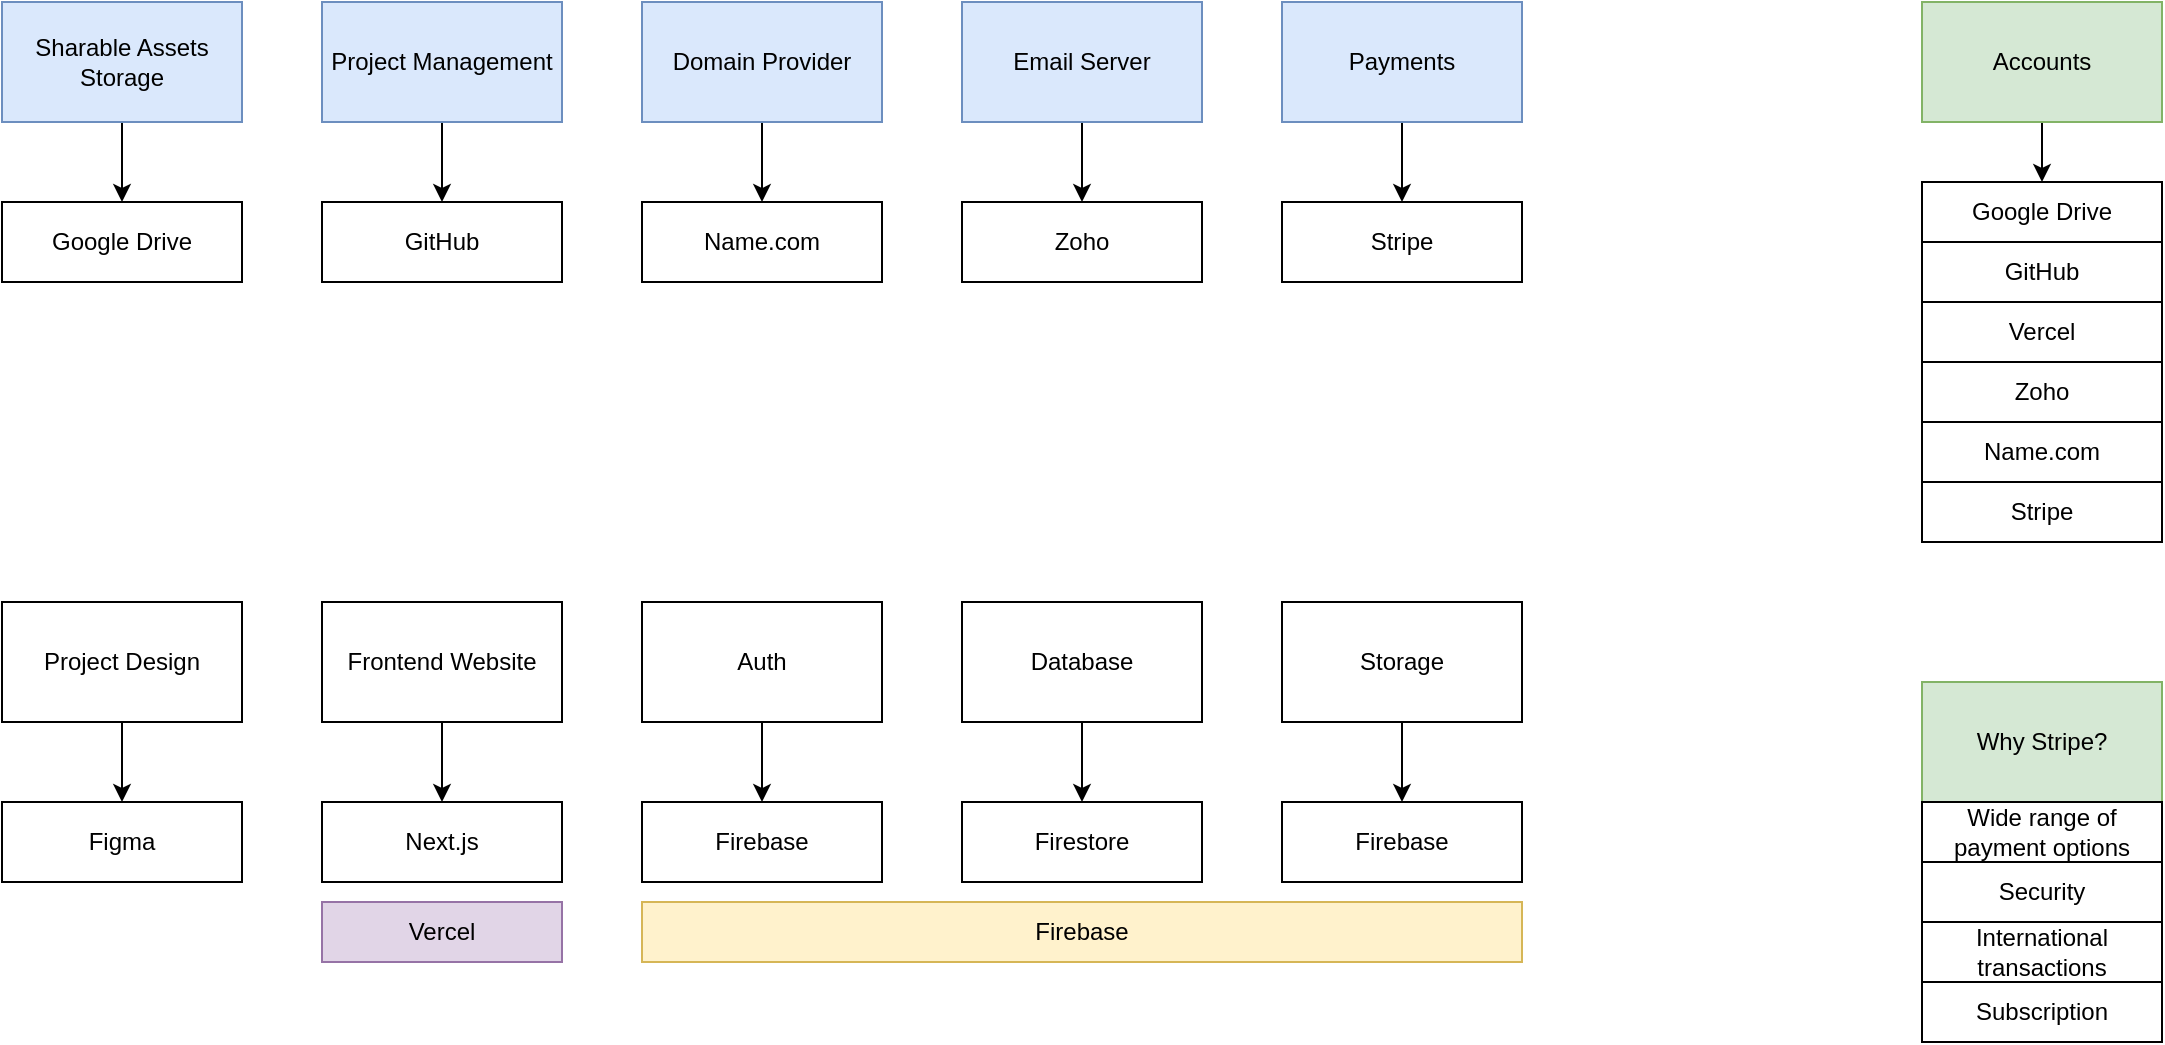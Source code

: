<mxfile version="20.5.3" type="embed" pages="3"><diagram name="Overview" id="gG1lqv6U2jXl63OUkvMO"><mxGraphModel dx="1249" dy="773" grid="1" gridSize="10" guides="1" tooltips="1" connect="1" arrows="1" fold="1" page="1" pageScale="1" pageWidth="1169" pageHeight="827" math="0" shadow="0"><root><mxCell id="0"/><mxCell id="1" parent="0"/><mxCell id="xpXYeLpPasuY5tHNDwhU-11" style="edgeStyle=orthogonalEdgeStyle;rounded=0;orthogonalLoop=1;jettySize=auto;html=1;entryX=0.5;entryY=0;entryDx=0;entryDy=0;" parent="1" source="xpXYeLpPasuY5tHNDwhU-1" target="xpXYeLpPasuY5tHNDwhU-10" edge="1"><mxGeometry relative="1" as="geometry"/></mxCell><mxCell id="xpXYeLpPasuY5tHNDwhU-1" value="Sharable Assets Storage" style="rounded=0;whiteSpace=wrap;html=1;fillColor=#dae8fc;strokeColor=#6c8ebf;" parent="1" vertex="1"><mxGeometry x="40" y="60" width="120" height="60" as="geometry"/></mxCell><mxCell id="xpXYeLpPasuY5tHNDwhU-4" value="" style="edgeStyle=orthogonalEdgeStyle;rounded=0;orthogonalLoop=1;jettySize=auto;html=1;" parent="1" source="xpXYeLpPasuY5tHNDwhU-2" target="xpXYeLpPasuY5tHNDwhU-3" edge="1"><mxGeometry relative="1" as="geometry"/></mxCell><mxCell id="xpXYeLpPasuY5tHNDwhU-2" value="Frontend Website" style="rounded=0;whiteSpace=wrap;html=1;" parent="1" vertex="1"><mxGeometry x="200" y="360" width="120" height="60" as="geometry"/></mxCell><mxCell id="xpXYeLpPasuY5tHNDwhU-3" value="Next.js" style="rounded=0;whiteSpace=wrap;html=1;" parent="1" vertex="1"><mxGeometry x="200" y="460" width="120" height="40" as="geometry"/></mxCell><mxCell id="xpXYeLpPasuY5tHNDwhU-10" value="Google Drive" style="rounded=0;whiteSpace=wrap;html=1;" parent="1" vertex="1"><mxGeometry x="40" y="160" width="120" height="40" as="geometry"/></mxCell><mxCell id="xpXYeLpPasuY5tHNDwhU-14" value="" style="edgeStyle=orthogonalEdgeStyle;rounded=0;orthogonalLoop=1;jettySize=auto;html=1;" parent="1" source="xpXYeLpPasuY5tHNDwhU-12" target="xpXYeLpPasuY5tHNDwhU-13" edge="1"><mxGeometry relative="1" as="geometry"/></mxCell><mxCell id="xpXYeLpPasuY5tHNDwhU-12" value="Database" style="rounded=0;whiteSpace=wrap;html=1;" parent="1" vertex="1"><mxGeometry x="520" y="360" width="120" height="60" as="geometry"/></mxCell><mxCell id="xpXYeLpPasuY5tHNDwhU-13" value="Firestore" style="rounded=0;whiteSpace=wrap;html=1;" parent="1" vertex="1"><mxGeometry x="520" y="460" width="120" height="40" as="geometry"/></mxCell><mxCell id="xpXYeLpPasuY5tHNDwhU-16" value="" style="edgeStyle=orthogonalEdgeStyle;rounded=0;orthogonalLoop=1;jettySize=auto;html=1;" parent="1" source="xpXYeLpPasuY5tHNDwhU-17" target="xpXYeLpPasuY5tHNDwhU-18" edge="1"><mxGeometry relative="1" as="geometry"/></mxCell><mxCell id="xpXYeLpPasuY5tHNDwhU-17" value="Auth" style="rounded=0;whiteSpace=wrap;html=1;" parent="1" vertex="1"><mxGeometry x="360" y="360" width="120" height="60" as="geometry"/></mxCell><mxCell id="xpXYeLpPasuY5tHNDwhU-18" value="Firebase" style="rounded=0;whiteSpace=wrap;html=1;" parent="1" vertex="1"><mxGeometry x="360" y="460" width="120" height="40" as="geometry"/></mxCell><mxCell id="xpXYeLpPasuY5tHNDwhU-21" style="edgeStyle=orthogonalEdgeStyle;rounded=0;orthogonalLoop=1;jettySize=auto;html=1;entryX=0.5;entryY=0;entryDx=0;entryDy=0;" parent="1" source="xpXYeLpPasuY5tHNDwhU-19" target="xpXYeLpPasuY5tHNDwhU-20" edge="1"><mxGeometry relative="1" as="geometry"/></mxCell><mxCell id="xpXYeLpPasuY5tHNDwhU-19" value="Payments" style="rounded=0;whiteSpace=wrap;html=1;fillColor=#dae8fc;strokeColor=#6c8ebf;" parent="1" vertex="1"><mxGeometry x="680" y="60" width="120" height="60" as="geometry"/></mxCell><mxCell id="xpXYeLpPasuY5tHNDwhU-20" value="Stripe" style="rounded=0;whiteSpace=wrap;html=1;" parent="1" vertex="1"><mxGeometry x="680" y="160" width="120" height="40" as="geometry"/></mxCell><mxCell id="xpXYeLpPasuY5tHNDwhU-22" value="Firebase" style="rounded=0;whiteSpace=wrap;html=1;fillColor=#fff2cc;strokeColor=#d6b656;" parent="1" vertex="1"><mxGeometry x="360" y="510" width="440" height="30" as="geometry"/></mxCell><mxCell id="xpXYeLpPasuY5tHNDwhU-25" style="edgeStyle=orthogonalEdgeStyle;rounded=0;orthogonalLoop=1;jettySize=auto;html=1;entryX=0.5;entryY=0;entryDx=0;entryDy=0;" parent="1" source="xpXYeLpPasuY5tHNDwhU-23" target="xpXYeLpPasuY5tHNDwhU-24" edge="1"><mxGeometry relative="1" as="geometry"/></mxCell><mxCell id="xpXYeLpPasuY5tHNDwhU-23" value="Project Management" style="rounded=0;whiteSpace=wrap;html=1;fillColor=#dae8fc;strokeColor=#6c8ebf;" parent="1" vertex="1"><mxGeometry x="200" y="60" width="120" height="60" as="geometry"/></mxCell><mxCell id="xpXYeLpPasuY5tHNDwhU-24" value="GitHub" style="rounded=0;whiteSpace=wrap;html=1;" parent="1" vertex="1"><mxGeometry x="200" y="160" width="120" height="40" as="geometry"/></mxCell><mxCell id="xpXYeLpPasuY5tHNDwhU-26" value="Vercel" style="rounded=0;whiteSpace=wrap;html=1;fillColor=#e1d5e7;strokeColor=#9673a6;" parent="1" vertex="1"><mxGeometry x="200" y="510" width="120" height="30" as="geometry"/></mxCell><mxCell id="xpXYeLpPasuY5tHNDwhU-31" style="edgeStyle=orthogonalEdgeStyle;rounded=0;orthogonalLoop=1;jettySize=auto;html=1;entryX=0.5;entryY=0;entryDx=0;entryDy=0;" parent="1" source="xpXYeLpPasuY5tHNDwhU-27" target="xpXYeLpPasuY5tHNDwhU-28" edge="1"><mxGeometry relative="1" as="geometry"/></mxCell><mxCell id="xpXYeLpPasuY5tHNDwhU-27" value="Accounts" style="rounded=0;whiteSpace=wrap;html=1;fillColor=#d5e8d4;strokeColor=#82b366;" parent="1" vertex="1"><mxGeometry x="1000" y="60" width="120" height="60" as="geometry"/></mxCell><mxCell id="xpXYeLpPasuY5tHNDwhU-28" value="Google Drive" style="rounded=0;whiteSpace=wrap;html=1;" parent="1" vertex="1"><mxGeometry x="1000" y="150" width="120" height="30" as="geometry"/></mxCell><mxCell id="xpXYeLpPasuY5tHNDwhU-29" value="GitHub" style="rounded=0;whiteSpace=wrap;html=1;" parent="1" vertex="1"><mxGeometry x="1000" y="180" width="120" height="30" as="geometry"/></mxCell><mxCell id="xpXYeLpPasuY5tHNDwhU-30" value="Vercel" style="rounded=0;whiteSpace=wrap;html=1;" parent="1" vertex="1"><mxGeometry x="1000" y="210" width="120" height="30" as="geometry"/></mxCell><mxCell id="xpXYeLpPasuY5tHNDwhU-32" style="edgeStyle=orthogonalEdgeStyle;rounded=0;orthogonalLoop=1;jettySize=auto;html=1;entryX=0.5;entryY=0;entryDx=0;entryDy=0;" parent="1" source="xpXYeLpPasuY5tHNDwhU-33" target="xpXYeLpPasuY5tHNDwhU-34" edge="1"><mxGeometry relative="1" as="geometry"/></mxCell><mxCell id="xpXYeLpPasuY5tHNDwhU-33" value="Project Design" style="rounded=0;whiteSpace=wrap;html=1;" parent="1" vertex="1"><mxGeometry x="40" y="360" width="120" height="60" as="geometry"/></mxCell><mxCell id="xpXYeLpPasuY5tHNDwhU-34" value="Figma" style="rounded=0;whiteSpace=wrap;html=1;" parent="1" vertex="1"><mxGeometry x="40" y="460" width="120" height="40" as="geometry"/></mxCell><mxCell id="xpXYeLpPasuY5tHNDwhU-36" style="edgeStyle=orthogonalEdgeStyle;rounded=0;orthogonalLoop=1;jettySize=auto;html=1;entryX=0.5;entryY=0;entryDx=0;entryDy=0;" parent="1" source="xpXYeLpPasuY5tHNDwhU-37" target="xpXYeLpPasuY5tHNDwhU-38" edge="1"><mxGeometry relative="1" as="geometry"/></mxCell><mxCell id="xpXYeLpPasuY5tHNDwhU-37" value="Email Server" style="rounded=0;whiteSpace=wrap;html=1;fillColor=#dae8fc;strokeColor=#6c8ebf;" parent="1" vertex="1"><mxGeometry x="520" y="60" width="120" height="60" as="geometry"/></mxCell><mxCell id="xpXYeLpPasuY5tHNDwhU-38" value="Zoho" style="rounded=0;whiteSpace=wrap;html=1;" parent="1" vertex="1"><mxGeometry x="520" y="160" width="120" height="40" as="geometry"/></mxCell><mxCell id="xpXYeLpPasuY5tHNDwhU-39" value="Zoho" style="rounded=0;whiteSpace=wrap;html=1;" parent="1" vertex="1"><mxGeometry x="1000" y="240" width="120" height="30" as="geometry"/></mxCell><mxCell id="xpXYeLpPasuY5tHNDwhU-42" style="edgeStyle=orthogonalEdgeStyle;rounded=0;orthogonalLoop=1;jettySize=auto;html=1;entryX=0.5;entryY=0;entryDx=0;entryDy=0;" parent="1" source="xpXYeLpPasuY5tHNDwhU-40" target="xpXYeLpPasuY5tHNDwhU-41" edge="1"><mxGeometry relative="1" as="geometry"/></mxCell><mxCell id="xpXYeLpPasuY5tHNDwhU-40" value="Domain Provider" style="rounded=0;whiteSpace=wrap;html=1;fillColor=#dae8fc;strokeColor=#6c8ebf;" parent="1" vertex="1"><mxGeometry x="360" y="60" width="120" height="60" as="geometry"/></mxCell><mxCell id="xpXYeLpPasuY5tHNDwhU-41" value="Name.com" style="rounded=0;whiteSpace=wrap;html=1;" parent="1" vertex="1"><mxGeometry x="360" y="160" width="120" height="40" as="geometry"/></mxCell><mxCell id="xpXYeLpPasuY5tHNDwhU-43" value="Name.com" style="rounded=0;whiteSpace=wrap;html=1;" parent="1" vertex="1"><mxGeometry x="1000" y="270" width="120" height="30" as="geometry"/></mxCell><mxCell id="xpXYeLpPasuY5tHNDwhU-44" value="" style="edgeStyle=orthogonalEdgeStyle;rounded=0;orthogonalLoop=1;jettySize=auto;html=1;" parent="1" source="xpXYeLpPasuY5tHNDwhU-45" target="xpXYeLpPasuY5tHNDwhU-46" edge="1"><mxGeometry relative="1" as="geometry"/></mxCell><mxCell id="xpXYeLpPasuY5tHNDwhU-45" value="Storage" style="rounded=0;whiteSpace=wrap;html=1;" parent="1" vertex="1"><mxGeometry x="680" y="360" width="120" height="60" as="geometry"/></mxCell><mxCell id="xpXYeLpPasuY5tHNDwhU-46" value="Firebase" style="rounded=0;whiteSpace=wrap;html=1;" parent="1" vertex="1"><mxGeometry x="680" y="460" width="120" height="40" as="geometry"/></mxCell><mxCell id="xpXYeLpPasuY5tHNDwhU-47" value="Why Stripe?" style="rounded=0;whiteSpace=wrap;html=1;fillColor=#d5e8d4;strokeColor=#82b366;" parent="1" vertex="1"><mxGeometry x="1000" y="400" width="120" height="60" as="geometry"/></mxCell><mxCell id="xpXYeLpPasuY5tHNDwhU-48" value="Wide range of payment options" style="rounded=0;whiteSpace=wrap;html=1;" parent="1" vertex="1"><mxGeometry x="1000" y="460" width="120" height="30" as="geometry"/></mxCell><mxCell id="xpXYeLpPasuY5tHNDwhU-49" value="Security " style="rounded=0;whiteSpace=wrap;html=1;" parent="1" vertex="1"><mxGeometry x="1000" y="490" width="120" height="30" as="geometry"/></mxCell><mxCell id="xpXYeLpPasuY5tHNDwhU-50" value="International transactions" style="rounded=0;whiteSpace=wrap;html=1;" parent="1" vertex="1"><mxGeometry x="1000" y="520" width="120" height="30" as="geometry"/></mxCell><mxCell id="xpXYeLpPasuY5tHNDwhU-51" value="Subscription " style="rounded=0;whiteSpace=wrap;html=1;" parent="1" vertex="1"><mxGeometry x="1000" y="550" width="120" height="30" as="geometry"/></mxCell><mxCell id="AahBnRAR2qNlJDEgVIai-2" value="Stripe" style="rounded=0;whiteSpace=wrap;html=1;" parent="1" vertex="1"><mxGeometry x="1000" y="300" width="120" height="30" as="geometry"/></mxCell></root></mxGraphModel></diagram><diagram id="8CowC2ceIghCubpiptYZ" name="Frontend Routes"><mxGraphModel dx="1293" dy="1101" grid="1" gridSize="10" guides="1" tooltips="1" connect="1" arrows="1" fold="1" page="1" pageScale="1" pageWidth="850" pageHeight="1100" math="0" shadow="0"><root><mxCell id="0"/><mxCell id="1" parent="0"/><mxCell id="S1BagwK1ODL7E4TY8gf5-1" value="Home" style="rounded=0;whiteSpace=wrap;html=1;" parent="1" vertex="1"><mxGeometry x="80" y="80" width="120" height="40" as="geometry"/></mxCell><mxCell id="S1BagwK1ODL7E4TY8gf5-2" value="/" style="rounded=0;whiteSpace=wrap;html=1;" parent="1" vertex="1"><mxGeometry x="240" y="80" width="120" height="40" as="geometry"/></mxCell><mxCell id="S1BagwK1ODL7E4TY8gf5-3" value="Sales" style="rounded=0;whiteSpace=wrap;html=1;fillColor=#e1d5e7;strokeColor=#9673a6;" parent="1" vertex="1"><mxGeometry x="80" y="140" width="120" height="40" as="geometry"/></mxCell><mxCell id="S1BagwK1ODL7E4TY8gf5-4" value="/sales" style="rounded=0;whiteSpace=wrap;html=1;fillColor=#e1d5e7;strokeColor=#9673a6;" parent="1" vertex="1"><mxGeometry x="240" y="140" width="120" height="40" as="geometry"/></mxCell><mxCell id="S1BagwK1ODL7E4TY8gf5-5" value="New Arrivals" style="rounded=0;whiteSpace=wrap;html=1;fillColor=#e1d5e7;strokeColor=#9673a6;" parent="1" vertex="1"><mxGeometry x="80" y="200" width="120" height="40" as="geometry"/></mxCell><mxCell id="S1BagwK1ODL7E4TY8gf5-6" value="/new-arrivals" style="rounded=0;whiteSpace=wrap;html=1;fillColor=#e1d5e7;strokeColor=#9673a6;" parent="1" vertex="1"><mxGeometry x="240" y="200" width="120" height="40" as="geometry"/></mxCell><mxCell id="S1BagwK1ODL7E4TY8gf5-7" value="Clothing" style="rounded=0;whiteSpace=wrap;html=1;fillColor=#e1d5e7;strokeColor=#9673a6;" parent="1" vertex="1"><mxGeometry x="80" y="260" width="120" height="40" as="geometry"/></mxCell><mxCell id="S1BagwK1ODL7E4TY8gf5-8" value="/clothing" style="rounded=0;whiteSpace=wrap;html=1;fillColor=#e1d5e7;strokeColor=#9673a6;" parent="1" vertex="1"><mxGeometry x="240" y="260" width="120" height="40" as="geometry"/></mxCell><mxCell id="S1BagwK1ODL7E4TY8gf5-9" value="Accessories" style="rounded=0;whiteSpace=wrap;html=1;fillColor=#e1d5e7;strokeColor=#9673a6;" parent="1" vertex="1"><mxGeometry x="80" y="320" width="120" height="40" as="geometry"/></mxCell><mxCell id="S1BagwK1ODL7E4TY8gf5-10" value="/accessories" style="rounded=0;whiteSpace=wrap;html=1;fillColor=#e1d5e7;strokeColor=#9673a6;" parent="1" vertex="1"><mxGeometry x="240" y="320" width="120" height="40" as="geometry"/></mxCell><mxCell id="S1BagwK1ODL7E4TY8gf5-11" value="Login" style="rounded=0;whiteSpace=wrap;html=1;fillColor=#dae8fc;strokeColor=#6c8ebf;" parent="1" vertex="1"><mxGeometry x="80" y="380" width="120" height="40" as="geometry"/></mxCell><mxCell id="S1BagwK1ODL7E4TY8gf5-12" value="/login" style="rounded=0;whiteSpace=wrap;html=1;fillColor=#dae8fc;strokeColor=#6c8ebf;" parent="1" vertex="1"><mxGeometry x="240" y="380" width="120" height="40" as="geometry"/></mxCell><mxCell id="S1BagwK1ODL7E4TY8gf5-13" value="Register" style="rounded=0;whiteSpace=wrap;html=1;fillColor=#dae8fc;strokeColor=#6c8ebf;" parent="1" vertex="1"><mxGeometry x="80" y="440" width="120" height="40" as="geometry"/></mxCell><mxCell id="S1BagwK1ODL7E4TY8gf5-14" value="/register" style="rounded=0;whiteSpace=wrap;html=1;fillColor=#dae8fc;strokeColor=#6c8ebf;" parent="1" vertex="1"><mxGeometry x="240" y="440" width="120" height="40" as="geometry"/></mxCell><mxCell id="S1BagwK1ODL7E4TY8gf5-15" value="About us" style="rounded=0;whiteSpace=wrap;html=1;fillColor=#fff2cc;strokeColor=#d6b656;" parent="1" vertex="1"><mxGeometry x="80" y="500" width="120" height="40" as="geometry"/></mxCell><mxCell id="S1BagwK1ODL7E4TY8gf5-16" value="/about" style="rounded=0;whiteSpace=wrap;html=1;fillColor=#fff2cc;strokeColor=#d6b656;" parent="1" vertex="1"><mxGeometry x="240" y="500" width="120" height="40" as="geometry"/></mxCell><mxCell id="S1BagwK1ODL7E4TY8gf5-17" value="Contact us" style="rounded=0;whiteSpace=wrap;html=1;fillColor=#fff2cc;strokeColor=#d6b656;" parent="1" vertex="1"><mxGeometry x="80" y="560" width="120" height="40" as="geometry"/></mxCell><mxCell id="S1BagwK1ODL7E4TY8gf5-18" value="/contact" style="rounded=0;whiteSpace=wrap;html=1;fillColor=#fff2cc;strokeColor=#d6b656;" parent="1" vertex="1"><mxGeometry x="240" y="560" width="120" height="40" as="geometry"/></mxCell></root></mxGraphModel></diagram><diagram id="XrSIln6qWEySeC8Rqoog" name="Page-3"><mxGraphModel dx="892" dy="552" grid="1" gridSize="10" guides="1" tooltips="1" connect="1" arrows="1" fold="1" page="1" pageScale="1" pageWidth="850" pageHeight="1100" math="0" shadow="0"><root><mxCell id="0"/><mxCell id="1" parent="0"/><mxCell id="Q2JJpEN_5U3c3HtorP21-1" value="" style="edgeStyle=orthogonalEdgeStyle;rounded=0;orthogonalLoop=1;jettySize=auto;html=1;entryX=0.5;entryY=0;entryDx=0;entryDy=0;" parent="1" source="Q2JJpEN_5U3c3HtorP21-2" target="Q2JJpEN_5U3c3HtorP21-4" edge="1"><mxGeometry relative="1" as="geometry"><mxPoint x="140" y="140" as="targetPoint"/></mxGeometry></mxCell><mxCell id="Q2JJpEN_5U3c3HtorP21-2" value="Frontend Website" style="rounded=0;whiteSpace=wrap;html=1;" parent="1" vertex="1"><mxGeometry x="80" y="40" width="120" height="60" as="geometry"/></mxCell><mxCell id="Q2JJpEN_5U3c3HtorP21-4" value="Vercel" style="rounded=0;whiteSpace=wrap;html=1;fillColor=#e1d5e7;strokeColor=#9673a6;" parent="1" vertex="1"><mxGeometry x="80" y="140" width="120" height="30" as="geometry"/></mxCell><mxCell id="Q2JJpEN_5U3c3HtorP21-5" value="Hosting: Free" style="rounded=0;whiteSpace=wrap;html=1;" parent="1" vertex="1"><mxGeometry x="80" y="180" width="120" height="30" as="geometry"/></mxCell><mxCell id="Q2JJpEN_5U3c3HtorP21-10" style="edgeStyle=orthogonalEdgeStyle;rounded=0;orthogonalLoop=1;jettySize=auto;html=1;entryX=0.5;entryY=0;entryDx=0;entryDy=0;" parent="1" source="Q2JJpEN_5U3c3HtorP21-6" target="Q2JJpEN_5U3c3HtorP21-7" edge="1"><mxGeometry relative="1" as="geometry"/></mxCell><mxCell id="Q2JJpEN_5U3c3HtorP21-6" value="Backend Server" style="rounded=0;whiteSpace=wrap;html=1;" parent="1" vertex="1"><mxGeometry x="280" y="40" width="160" height="60" as="geometry"/></mxCell><mxCell id="Q2JJpEN_5U3c3HtorP21-7" value="Digital Ocean" style="rounded=0;whiteSpace=wrap;html=1;fillColor=#dae8fc;strokeColor=#6c8ebf;" parent="1" vertex="1"><mxGeometry x="280" y="140" width="160" height="30" as="geometry"/></mxCell><mxCell id="Q2JJpEN_5U3c3HtorP21-8" value="Hosting: 5 dollars / month" style="rounded=0;whiteSpace=wrap;html=1;" parent="1" vertex="1"><mxGeometry x="280" y="180" width="160" height="30" as="geometry"/></mxCell><mxCell id="Q2JJpEN_5U3c3HtorP21-9" value="Bucket: 5 dollars / month" style="rounded=0;whiteSpace=wrap;html=1;" parent="1" vertex="1"><mxGeometry x="280" y="210" width="160" height="30" as="geometry"/></mxCell><mxCell id="Q2JJpEN_5U3c3HtorP21-11" value="" style="edgeStyle=orthogonalEdgeStyle;rounded=0;orthogonalLoop=1;jettySize=auto;html=1;entryX=0.5;entryY=0;entryDx=0;entryDy=0;" parent="1" source="Q2JJpEN_5U3c3HtorP21-12" target="Q2JJpEN_5U3c3HtorP21-13" edge="1"><mxGeometry relative="1" as="geometry"><mxPoint x="660" y="140" as="targetPoint"/></mxGeometry></mxCell><mxCell id="Q2JJpEN_5U3c3HtorP21-12" value="Database" style="rounded=0;whiteSpace=wrap;html=1;" parent="1" vertex="1"><mxGeometry x="600" y="40" width="120" height="60" as="geometry"/></mxCell><mxCell id="Q2JJpEN_5U3c3HtorP21-13" value="MongoDB Atlas" style="rounded=0;whiteSpace=wrap;html=1;fillColor=#d5e8d4;strokeColor=#82b366;" parent="1" vertex="1"><mxGeometry x="600" y="140" width="120" height="30" as="geometry"/></mxCell><mxCell id="Q2JJpEN_5U3c3HtorP21-14" value="Hosting: Free" style="rounded=0;whiteSpace=wrap;html=1;" parent="1" vertex="1"><mxGeometry x="600" y="180" width="120" height="30" as="geometry"/></mxCell><mxCell id="Q2JJpEN_5U3c3HtorP21-15" value="Storage: 250 GB" style="rounded=0;whiteSpace=wrap;html=1;" parent="1" vertex="1"><mxGeometry x="440" y="210" width="120" height="30" as="geometry"/></mxCell><mxCell id="Q2JJpEN_5U3c3HtorP21-16" value="Transfer: 1 TB" style="rounded=0;whiteSpace=wrap;html=1;" parent="1" vertex="1"><mxGeometry x="440" y="240" width="120" height="30" as="geometry"/></mxCell><mxCell id="Q2JJpEN_5U3c3HtorP21-17" value="Ad. Storage: 0.02/GB" style="rounded=0;whiteSpace=wrap;html=1;" parent="1" vertex="1"><mxGeometry x="440" y="270" width="120" height="30" as="geometry"/></mxCell><mxCell id="Q2JJpEN_5U3c3HtorP21-18" value="Ad. Transfer: 0.01/GB" style="rounded=0;whiteSpace=wrap;html=1;" parent="1" vertex="1"><mxGeometry x="440" y="300" width="120" height="30" as="geometry"/></mxCell><mxCell id="Q2JJpEN_5U3c3HtorP21-19" value="Storage: 512 MB" style="rounded=0;whiteSpace=wrap;html=1;" parent="1" vertex="1"><mxGeometry x="720" y="180" width="120" height="30" as="geometry"/></mxCell><mxCell id="Q2JJpEN_5U3c3HtorP21-20" value="" style="edgeStyle=orthogonalEdgeStyle;rounded=0;orthogonalLoop=1;jettySize=auto;html=1;entryX=0.5;entryY=0;entryDx=0;entryDy=0;" parent="1" source="Q2JJpEN_5U3c3HtorP21-21" target="Q2JJpEN_5U3c3HtorP21-22" edge="1"><mxGeometry relative="1" as="geometry"><mxPoint x="140" y="460" as="targetPoint"/></mxGeometry></mxCell><mxCell id="Q2JJpEN_5U3c3HtorP21-21" value="Payments" style="rounded=0;whiteSpace=wrap;html=1;" parent="1" vertex="1"><mxGeometry x="80" y="360" width="120" height="60" as="geometry"/></mxCell><mxCell id="Q2JJpEN_5U3c3HtorP21-22" value="Stripe" style="rounded=0;whiteSpace=wrap;html=1;fillColor=#ffe6cc;strokeColor=#d79b00;" parent="1" vertex="1"><mxGeometry x="80" y="460" width="120" height="30" as="geometry"/></mxCell><mxCell id="Q2JJpEN_5U3c3HtorP21-23" value="1.5 % + 0.25 euro" style="rounded=0;whiteSpace=wrap;html=1;" parent="1" vertex="1"><mxGeometry x="80" y="500" width="120" height="30" as="geometry"/></mxCell><mxCell id="Q2JJpEN_5U3c3HtorP21-24" value="3.25 % + 0.25 euro" style="rounded=0;whiteSpace=wrap;html=1;" parent="1" vertex="1"><mxGeometry x="80" y="530" width="120" height="30" as="geometry"/></mxCell></root></mxGraphModel></diagram></mxfile>